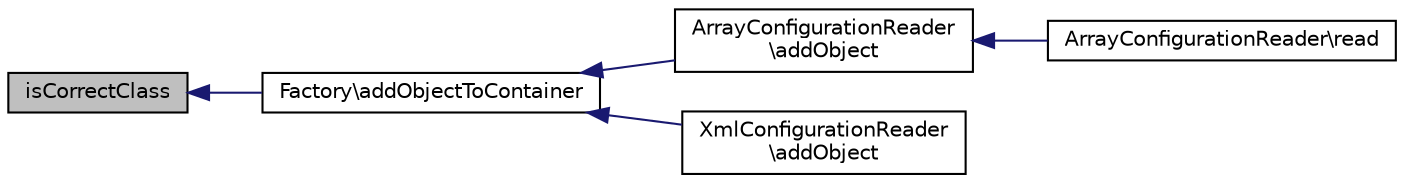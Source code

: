digraph "isCorrectClass"
{
  edge [fontname="Helvetica",fontsize="10",labelfontname="Helvetica",labelfontsize="10"];
  node [fontname="Helvetica",fontsize="10",shape=record];
  rankdir="LR";
  Node1 [label="isCorrectClass",height=0.2,width=0.4,color="black", fillcolor="grey75", style="filled" fontcolor="black"];
  Node1 -> Node2 [dir="back",color="midnightblue",fontsize="10",style="solid",fontname="Helvetica"];
  Node2 [label="Factory\\addObjectToContainer",height=0.2,width=0.4,color="black", fillcolor="white", style="filled",URL="$class_factory.html#a6987b05993ea9cf488ff8224f08f7cc8"];
  Node2 -> Node3 [dir="back",color="midnightblue",fontsize="10",style="solid",fontname="Helvetica"];
  Node3 [label="ArrayConfigurationReader\l\\addObject",height=0.2,width=0.4,color="black", fillcolor="white", style="filled",URL="$class_array_configuration_reader.html#ab10a1fa095c486bea43aadd057baaf78"];
  Node3 -> Node4 [dir="back",color="midnightblue",fontsize="10",style="solid",fontname="Helvetica"];
  Node4 [label="ArrayConfigurationReader\\read",height=0.2,width=0.4,color="black", fillcolor="white", style="filled",URL="$class_array_configuration_reader.html#a64571309bfb3238c65fd3c2898f92440"];
  Node2 -> Node5 [dir="back",color="midnightblue",fontsize="10",style="solid",fontname="Helvetica"];
  Node5 [label="XmlConfigurationReader\l\\addObject",height=0.2,width=0.4,color="black", fillcolor="white", style="filled",URL="$class_xml_configuration_reader.html#ab10a1fa095c486bea43aadd057baaf78"];
}
